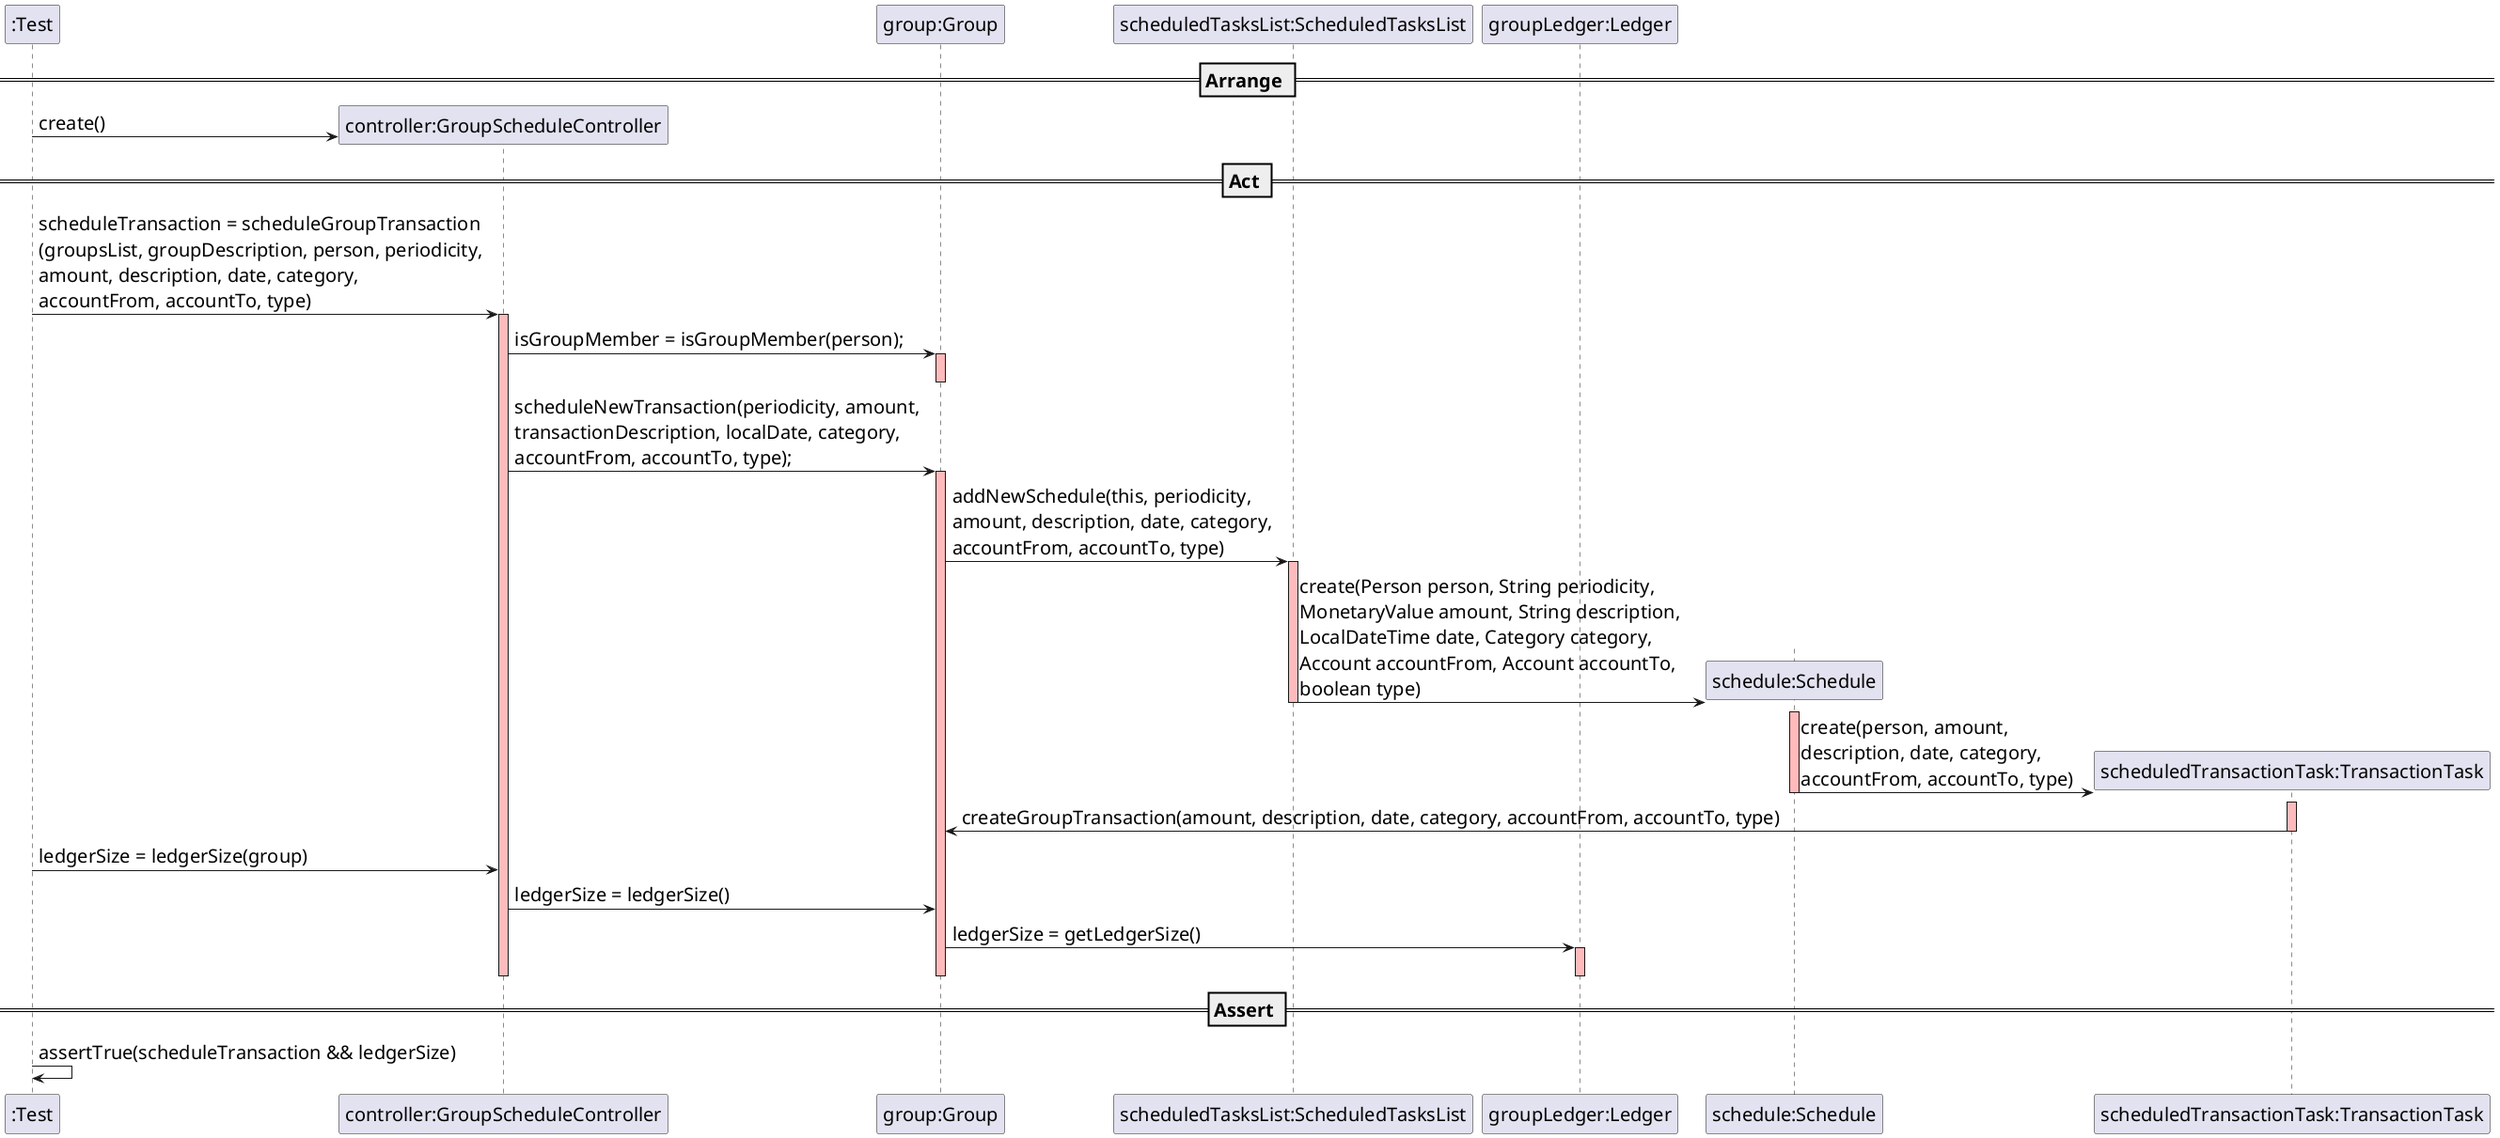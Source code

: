 @startuml
skinparam DefaultFontSize 20
participant ":Test"

== Arrange ==

create "controller:GroupScheduleController"
":Test" -> "controller:GroupScheduleController" : create()

participant "group:Group"
participant "scheduledTasksList:ScheduledTasksList"
participant "groupLedger:Ledger"

== Act ==

":Test" -> "controller:GroupScheduleController" : scheduleTransaction = scheduleGroupTransaction\n(groupsList, groupDescription, person, periodicity, \namount, description, date, category, \naccountFrom, accountTo, type)
activate "controller:GroupScheduleController" #FFBBBB
"controller:GroupScheduleController" -> "group:Group" : isGroupMember = isGroupMember(person);
activate "group:Group" #FFBBBB
deactivate "group:Group"
"controller:GroupScheduleController" -> "group:Group" : scheduleNewTransaction(periodicity, amount, \ntransactionDescription, localDate, category, \naccountFrom, accountTo, type);
activate "group:Group" #FFBBBB
"group:Group" -> "scheduledTasksList:ScheduledTasksList" : addNewSchedule(this, periodicity, \namount, description, date, category, \naccountFrom, accountTo, type)
activate "scheduledTasksList:ScheduledTasksList" #FFBBBB
create "schedule:Schedule"
"scheduledTasksList:ScheduledTasksList" -> "schedule:Schedule" : create(Person person, String periodicity, \nMonetaryValue amount, String description, \nLocalDateTime date, Category category, \nAccount accountFrom, Account accountTo, \nboolean type)
activate "schedule:Schedule" #FFBBBB
create "scheduledTransactionTask:TransactionTask"
deactivate "scheduledTasksList:ScheduledTasksList"
"schedule:Schedule" -> "scheduledTransactionTask:TransactionTask" : create(person, amount, \ndescription, date, category, \naccountFrom, accountTo, type)
deactivate "schedule:Schedule"
activate "scheduledTransactionTask:TransactionTask" #FFBBBB
"scheduledTransactionTask:TransactionTask" -> "group:Group" : createGroupTransaction(amount, description, date, category, accountFrom, accountTo, type)
deactivate "scheduledTransactionTask:TransactionTask"

":Test" -> "controller:GroupScheduleController" : ledgerSize = ledgerSize(group)
"controller:GroupScheduleController" -> "group:Group" : ledgerSize = ledgerSize()
"group:Group" -> "groupLedger:Ledger" : ledgerSize = getLedgerSize()
activate "groupLedger:Ledger" #FFBBBB
deactivate "controller:GroupScheduleController"
deactivate "group:Group"
deactivate "groupLedger:Ledger"

== Assert ==

":Test" -> ":Test" : assertTrue(scheduleTransaction && ledgerSize)


@enduml